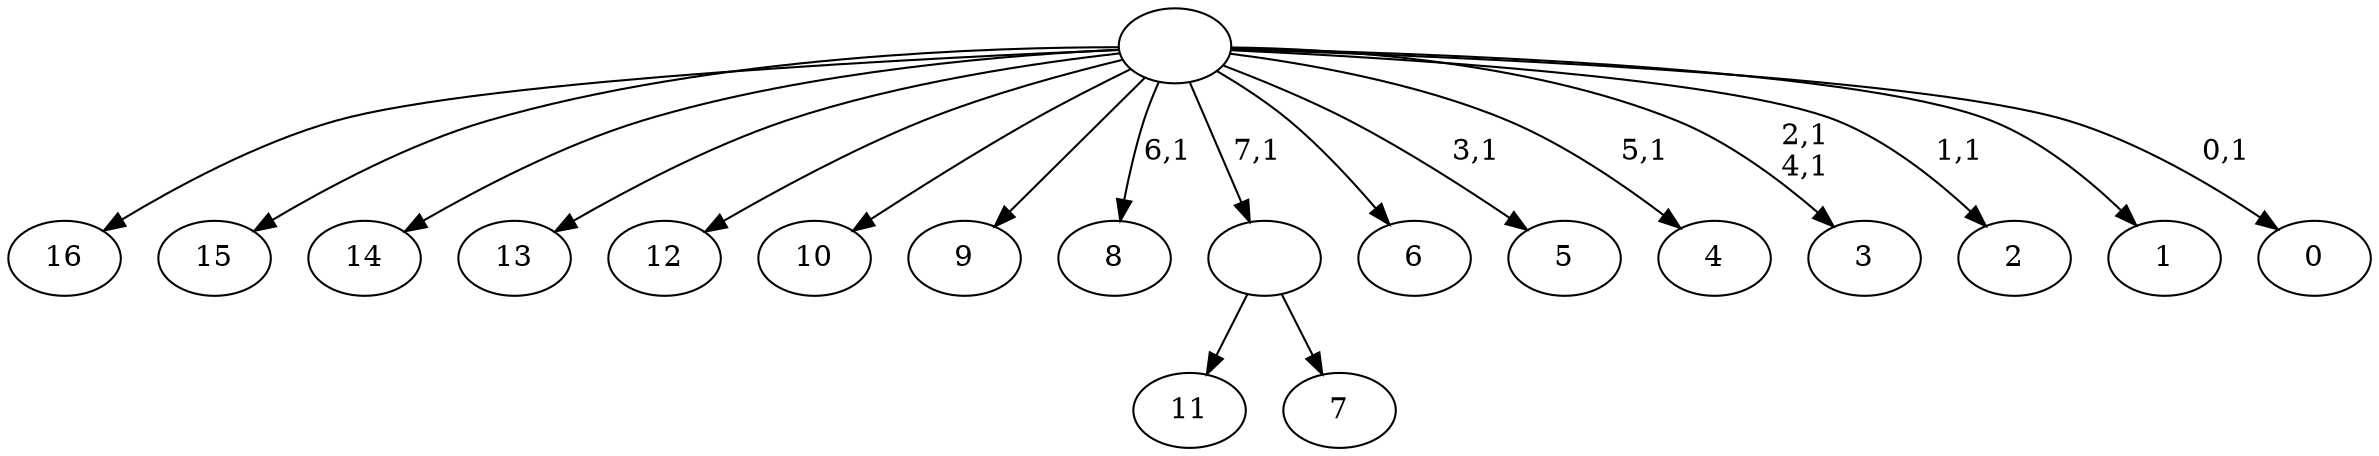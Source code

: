 digraph T {
	25 [label="16"]
	24 [label="15"]
	23 [label="14"]
	22 [label="13"]
	21 [label="12"]
	20 [label="11"]
	19 [label="10"]
	18 [label="9"]
	17 [label="8"]
	15 [label="7"]
	14 [label=""]
	13 [label="6"]
	12 [label="5"]
	10 [label="4"]
	8 [label="3"]
	5 [label="2"]
	3 [label="1"]
	2 [label="0"]
	0 [label=""]
	14 -> 20 [label=""]
	14 -> 15 [label=""]
	0 -> 2 [label="0,1"]
	0 -> 5 [label="1,1"]
	0 -> 8 [label="2,1\n4,1"]
	0 -> 10 [label="5,1"]
	0 -> 12 [label="3,1"]
	0 -> 17 [label="6,1"]
	0 -> 25 [label=""]
	0 -> 24 [label=""]
	0 -> 23 [label=""]
	0 -> 22 [label=""]
	0 -> 21 [label=""]
	0 -> 19 [label=""]
	0 -> 18 [label=""]
	0 -> 14 [label="7,1"]
	0 -> 13 [label=""]
	0 -> 3 [label=""]
}
